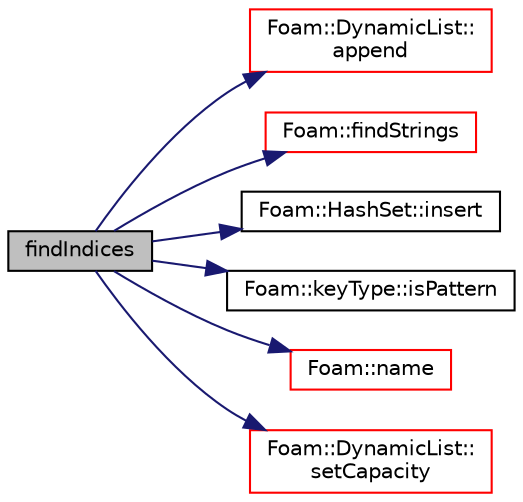 digraph "findIndices"
{
  bgcolor="transparent";
  edge [fontname="Helvetica",fontsize="10",labelfontname="Helvetica",labelfontsize="10"];
  node [fontname="Helvetica",fontsize="10",shape=record];
  rankdir="LR";
  Node1 [label="findIndices",height=0.2,width=0.4,color="black", fillcolor="grey75", style="filled", fontcolor="black"];
  Node1 -> Node2 [color="midnightblue",fontsize="10",style="solid",fontname="Helvetica"];
  Node2 [label="Foam::DynamicList::\lappend",height=0.2,width=0.4,color="red",URL="$a00608.html#a7b67b42af715604376ad63a681dee6d8",tooltip="Append an element at the end of the list. "];
  Node1 -> Node3 [color="midnightblue",fontsize="10",style="solid",fontname="Helvetica"];
  Node3 [label="Foam::findStrings",height=0.2,width=0.4,color="red",URL="$a10887.html#a24d78dbd0055269ca2a05f27a1edebff",tooltip="Return true if string matches one of the regular expressions. "];
  Node1 -> Node4 [color="midnightblue",fontsize="10",style="solid",fontname="Helvetica"];
  Node4 [label="Foam::HashSet::insert",height=0.2,width=0.4,color="black",URL="$a00992.html#a49f0753d9652681fc3a81f59951a0ad7",tooltip="Insert a new entry. "];
  Node1 -> Node5 [color="midnightblue",fontsize="10",style="solid",fontname="Helvetica"];
  Node5 [label="Foam::keyType::isPattern",height=0.2,width=0.4,color="black",URL="$a01250.html#a3376c871d0178131d9d7c06b13f62731",tooltip="Should be treated as a match rather than a literal string. "];
  Node1 -> Node6 [color="midnightblue",fontsize="10",style="solid",fontname="Helvetica"];
  Node6 [label="Foam::name",height=0.2,width=0.4,color="red",URL="$a10887.html#adcb0df2bd4953cb6bb390272d8263c3a",tooltip="Return a string representation of a complex. "];
  Node1 -> Node7 [color="midnightblue",fontsize="10",style="solid",fontname="Helvetica"];
  Node7 [label="Foam::DynamicList::\lsetCapacity",height=0.2,width=0.4,color="red",URL="$a00608.html#a3769bf93f15609625d62b693c566bcd1",tooltip="Alter the size of the underlying storage. "];
}
